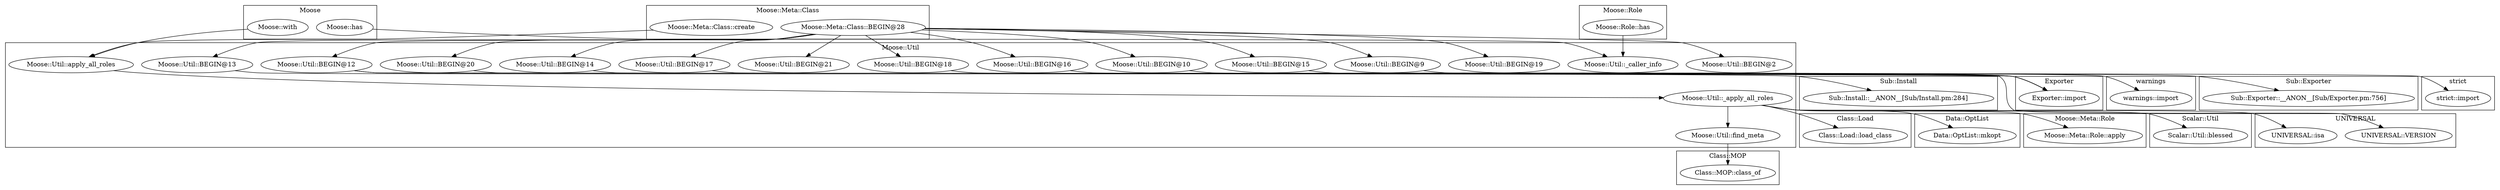 digraph {
graph [overlap=false]
subgraph cluster_Moose {
	label="Moose";
	"Moose::with";
	"Moose::has";
}
subgraph cluster_UNIVERSAL {
	label="UNIVERSAL";
	"UNIVERSAL::isa";
	"UNIVERSAL::VERSION";
}
subgraph cluster_Moose_Meta_Class {
	label="Moose::Meta::Class";
	"Moose::Meta::Class::create";
	"Moose::Meta::Class::BEGIN@28";
}
subgraph cluster_Class_Load {
	label="Class::Load";
	"Class::Load::load_class";
}
subgraph cluster_Exporter {
	label="Exporter";
	"Exporter::import";
}
subgraph cluster_warnings {
	label="warnings";
	"warnings::import";
}
subgraph cluster_Data_OptList {
	label="Data::OptList";
	"Data::OptList::mkopt";
}
subgraph cluster_Moose_Meta_Role {
	label="Moose::Meta::Role";
	"Moose::Meta::Role::apply";
}
subgraph cluster_Sub_Install {
	label="Sub::Install";
	"Sub::Install::__ANON__[Sub/Install.pm:284]";
}
subgraph cluster_Scalar_Util {
	label="Scalar::Util";
	"Scalar::Util::blessed";
}
subgraph cluster_Sub_Exporter {
	label="Sub::Exporter";
	"Sub::Exporter::__ANON__[Sub/Exporter.pm:756]";
}
subgraph cluster_strict {
	label="strict";
	"strict::import";
}
subgraph cluster_Moose_Util {
	label="Moose::Util";
	"Moose::Util::BEGIN@13";
	"Moose::Util::BEGIN@12";
	"Moose::Util::BEGIN@14";
	"Moose::Util::BEGIN@10";
	"Moose::Util::_apply_all_roles";
	"Moose::Util::_caller_info";
	"Moose::Util::BEGIN@15";
	"Moose::Util::BEGIN@21";
	"Moose::Util::find_meta";
	"Moose::Util::BEGIN@18";
	"Moose::Util::apply_all_roles";
	"Moose::Util::BEGIN@17";
	"Moose::Util::BEGIN@20";
	"Moose::Util::BEGIN@9";
	"Moose::Util::BEGIN@2";
	"Moose::Util::BEGIN@16";
	"Moose::Util::BEGIN@19";
}
subgraph cluster_Class_MOP {
	label="Class::MOP";
	"Class::MOP::class_of";
}
subgraph cluster_Moose_Role {
	label="Moose::Role";
	"Moose::Role::has";
}
"Moose::Meta::Class::create" -> "Moose::Util::apply_all_roles";
"Moose::with" -> "Moose::Util::apply_all_roles";
"Moose::Util::BEGIN@17" -> "Exporter::import";
"Moose::Util::BEGIN@20" -> "Exporter::import";
"Moose::Util::BEGIN@12" -> "Exporter::import";
"Moose::Util::BEGIN@16" -> "Exporter::import";
"Moose::Util::BEGIN@14" -> "Exporter::import";
"Moose::Util::BEGIN@18" -> "Exporter::import";
"Moose::Util::_apply_all_roles" -> "Class::Load::load_class";
"Moose::Util::apply_all_roles" -> "Moose::Util::_apply_all_roles";
"Moose::Meta::Class::BEGIN@28" -> "Moose::Util::BEGIN@21";
"Moose::Meta::Class::BEGIN@28" -> "Moose::Util::BEGIN@17";
"Moose::Util::_apply_all_roles" -> "Scalar::Util::blessed";
"Moose::Util::BEGIN@13" -> "Sub::Install::__ANON__[Sub/Install.pm:284]";
"Moose::Meta::Class::BEGIN@28" -> "Moose::Util::BEGIN@20";
"Moose::Meta::Class::BEGIN@28" -> "Moose::Util::BEGIN@10";
"Moose::Util::find_meta" -> "Class::MOP::class_of";
"Moose::Meta::Class::BEGIN@28" -> "Moose::Util::BEGIN@12";
"Moose::Util::BEGIN@10" -> "warnings::import";
"Moose::Meta::Class::BEGIN@28" -> "Moose::Util::BEGIN@16";
"Moose::Util::BEGIN@9" -> "strict::import";
"Moose::Util::BEGIN@12" -> "UNIVERSAL::VERSION";
"Moose::Meta::Class::BEGIN@28" -> "Moose::Util::BEGIN@14";
"Moose::Meta::Class::BEGIN@28" -> "Moose::Util::BEGIN@19";
"Moose::Role::has" -> "Moose::Util::_caller_info";
"Moose::has" -> "Moose::Util::_caller_info";
"Moose::Util::BEGIN@15" -> "Sub::Exporter::__ANON__[Sub/Exporter.pm:756]";
"Moose::Meta::Class::BEGIN@28" -> "Moose::Util::BEGIN@9";
"Moose::Meta::Class::BEGIN@28" -> "Moose::Util::BEGIN@15";
"Moose::Util::_apply_all_roles" -> "Moose::Util::find_meta";
"Moose::Util::_apply_all_roles" -> "Data::OptList::mkopt";
"Moose::Meta::Class::BEGIN@28" -> "Moose::Util::BEGIN@13";
"Moose::Meta::Class::BEGIN@28" -> "Moose::Util::BEGIN@2";
"Moose::Util::_apply_all_roles" -> "UNIVERSAL::isa";
"Moose::Meta::Class::BEGIN@28" -> "Moose::Util::BEGIN@18";
"Moose::Util::_apply_all_roles" -> "Moose::Meta::Role::apply";
}
